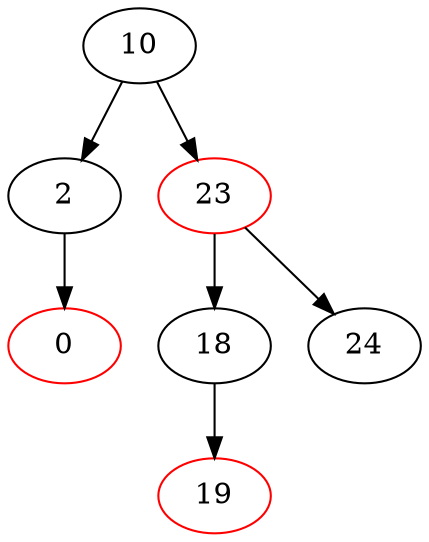 digraph G { 
	10 [color=black];
	10 -> 2;
	2 [color=black];
	10 -> 23;
	23 [color=red];
	2 [color=black];
	2 -> 0;
	0 [color=red];
	23 [color=red];
	23 -> 18;
	18 [color=black];
	23 -> 24;
	24 [color=black];
	0 [color=red];
	18 [color=black];
	18 -> 19;
	19 [color=red];
	24 [color=black];
	19 [color=red];
}
